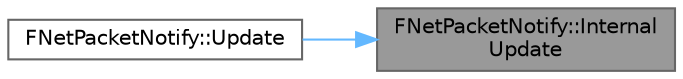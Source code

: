 digraph "FNetPacketNotify::InternalUpdate"
{
 // INTERACTIVE_SVG=YES
 // LATEX_PDF_SIZE
  bgcolor="transparent";
  edge [fontname=Helvetica,fontsize=10,labelfontname=Helvetica,labelfontsize=10];
  node [fontname=Helvetica,fontsize=10,shape=box,height=0.2,width=0.4];
  rankdir="RL";
  Node1 [id="Node000001",label="FNetPacketNotify::Internal\lUpdate",height=0.2,width=0.4,color="gray40", fillcolor="grey60", style="filled", fontcolor="black",tooltip=" "];
  Node1 -> Node2 [id="edge1_Node000001_Node000002",dir="back",color="steelblue1",style="solid",tooltip=" "];
  Node2 [id="Node000002",label="FNetPacketNotify::Update",height=0.2,width=0.4,color="grey40", fillcolor="white", style="filled",URL="$de/d7a/classFNetPacketNotify.html#a6bb053f1c896b901b41b9f7704703ab4",tooltip="Update state of PacketNotification based on received header and invoke packet notifications for recei..."];
}
